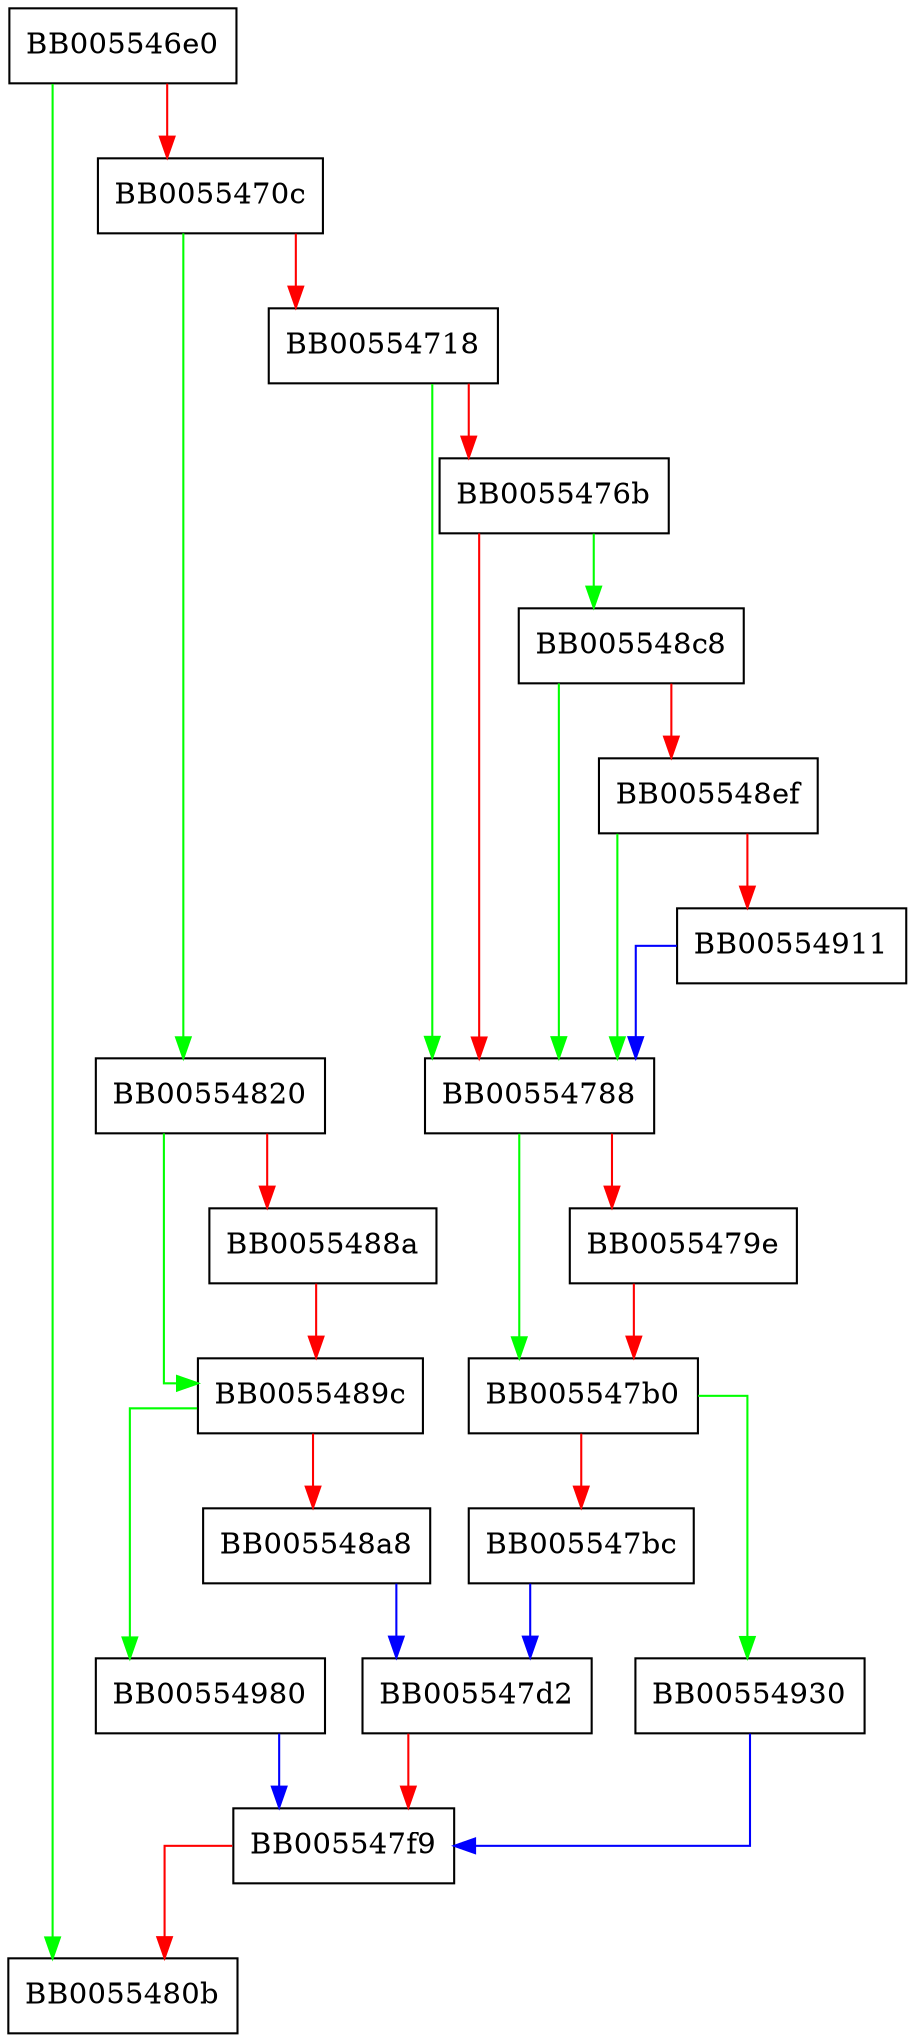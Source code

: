 digraph OSSL_CMP_certConf_cb {
  node [shape="box"];
  graph [splines=ortho];
  BB005546e0 -> BB0055480b [color="green"];
  BB005546e0 -> BB0055470c [color="red"];
  BB0055470c -> BB00554820 [color="green"];
  BB0055470c -> BB00554718 [color="red"];
  BB00554718 -> BB00554788 [color="green"];
  BB00554718 -> BB0055476b [color="red"];
  BB0055476b -> BB005548c8 [color="green"];
  BB0055476b -> BB00554788 [color="red"];
  BB00554788 -> BB005547b0 [color="green"];
  BB00554788 -> BB0055479e [color="red"];
  BB0055479e -> BB005547b0 [color="red"];
  BB005547b0 -> BB00554930 [color="green"];
  BB005547b0 -> BB005547bc [color="red"];
  BB005547bc -> BB005547d2 [color="blue"];
  BB005547d2 -> BB005547f9 [color="red"];
  BB005547f9 -> BB0055480b [color="red"];
  BB00554820 -> BB0055489c [color="green"];
  BB00554820 -> BB0055488a [color="red"];
  BB0055488a -> BB0055489c [color="red"];
  BB0055489c -> BB00554980 [color="green"];
  BB0055489c -> BB005548a8 [color="red"];
  BB005548a8 -> BB005547d2 [color="blue"];
  BB005548c8 -> BB00554788 [color="green"];
  BB005548c8 -> BB005548ef [color="red"];
  BB005548ef -> BB00554788 [color="green"];
  BB005548ef -> BB00554911 [color="red"];
  BB00554911 -> BB00554788 [color="blue"];
  BB00554930 -> BB005547f9 [color="blue"];
  BB00554980 -> BB005547f9 [color="blue"];
}